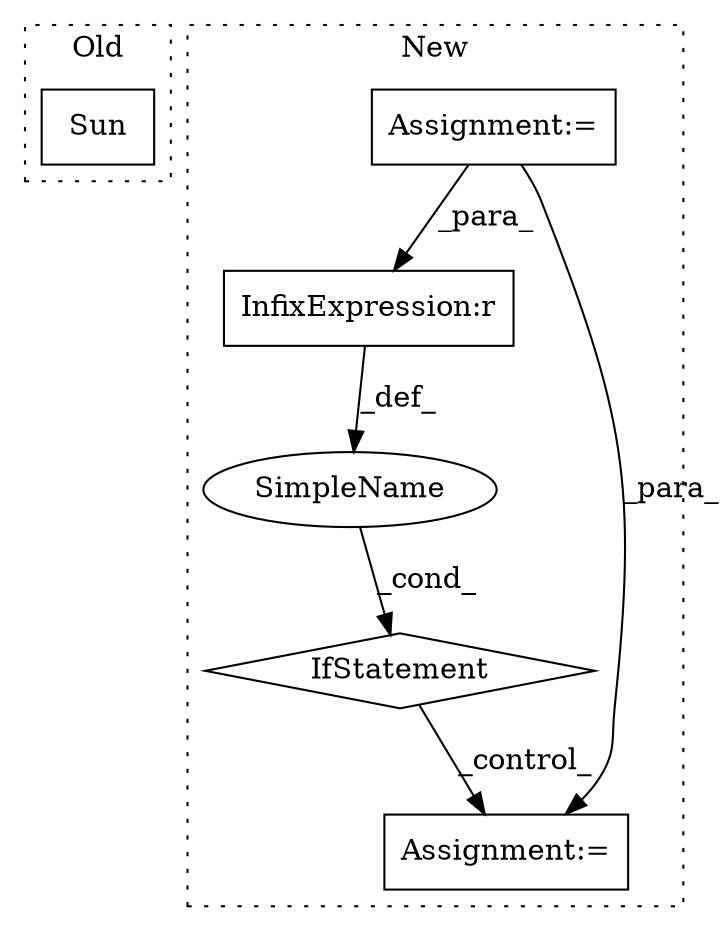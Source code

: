 digraph G {
subgraph cluster0 {
1 [label="Sun" a="32" s="3859" l="5" shape="box"];
label = "Old";
style="dotted";
}
subgraph cluster1 {
2 [label="IfStatement" a="25" s="4596,4635" l="4,2" shape="diamond"];
3 [label="InfixExpression:r" a="27" s="4615" l="3" shape="box"];
4 [label="SimpleName" a="42" s="" l="" shape="ellipse"];
5 [label="Assignment:=" a="7" s="4671" l="2" shape="box"];
6 [label="Assignment:=" a="7" s="4455" l="1" shape="box"];
label = "New";
style="dotted";
}
2 -> 5 [label="_control_"];
3 -> 4 [label="_def_"];
4 -> 2 [label="_cond_"];
6 -> 3 [label="_para_"];
6 -> 5 [label="_para_"];
}